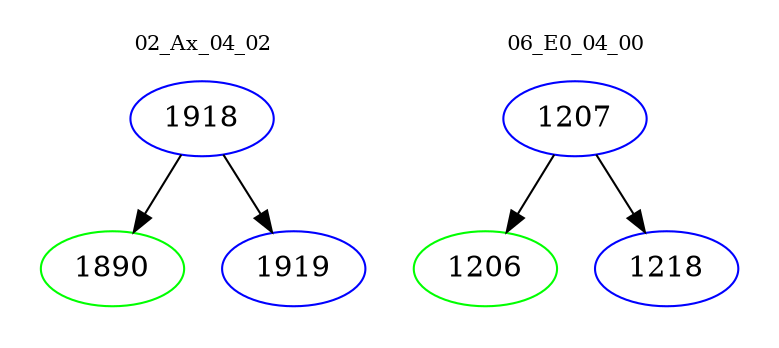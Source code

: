 digraph{
subgraph cluster_0 {
color = white
label = "02_Ax_04_02";
fontsize=10;
T0_1918 [label="1918", color="blue"]
T0_1918 -> T0_1890 [color="black"]
T0_1890 [label="1890", color="green"]
T0_1918 -> T0_1919 [color="black"]
T0_1919 [label="1919", color="blue"]
}
subgraph cluster_1 {
color = white
label = "06_E0_04_00";
fontsize=10;
T1_1207 [label="1207", color="blue"]
T1_1207 -> T1_1206 [color="black"]
T1_1206 [label="1206", color="green"]
T1_1207 -> T1_1218 [color="black"]
T1_1218 [label="1218", color="blue"]
}
}
